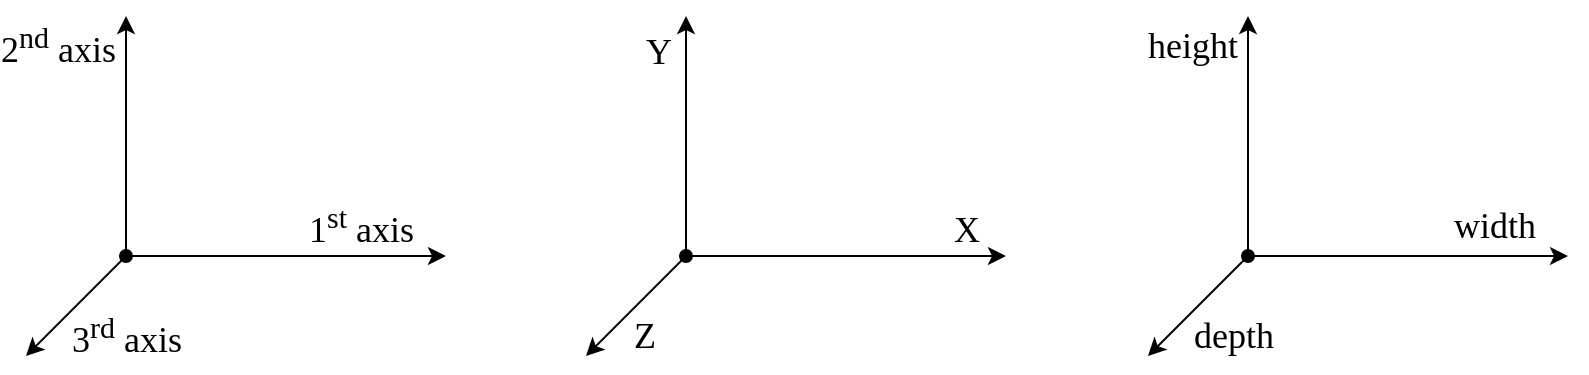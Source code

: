 <mxfile version="16.5.1" type="device"><diagram id="IulW4WTX1gy829L7mkmG" name="Page-1"><mxGraphModel dx="706" dy="446" grid="1" gridSize="10" guides="1" tooltips="1" connect="1" arrows="1" fold="1" page="1" pageScale="1" pageWidth="1100" pageHeight="850" math="0" shadow="0"><root><mxCell id="0"/><mxCell id="1" parent="0"/><mxCell id="phZSo0MRXo7aLX_ubmZk-1" value="" style="endArrow=classic;html=1;rounded=0;" edge="1" parent="1"><mxGeometry width="50" height="50" relative="1" as="geometry"><mxPoint x="79" y="160" as="sourcePoint"/><mxPoint x="79" y="40" as="targetPoint"/></mxGeometry></mxCell><mxCell id="phZSo0MRXo7aLX_ubmZk-2" value="" style="endArrow=classic;html=1;rounded=0;startArrow=oval;startFill=1;" edge="1" parent="1"><mxGeometry width="50" height="50" relative="1" as="geometry"><mxPoint x="79" y="160" as="sourcePoint"/><mxPoint x="239" y="160" as="targetPoint"/></mxGeometry></mxCell><mxCell id="phZSo0MRXo7aLX_ubmZk-3" value="" style="endArrow=classic;html=1;rounded=0;" edge="1" parent="1"><mxGeometry width="50" height="50" relative="1" as="geometry"><mxPoint x="79" y="160" as="sourcePoint"/><mxPoint x="29" y="210" as="targetPoint"/></mxGeometry></mxCell><mxCell id="phZSo0MRXo7aLX_ubmZk-5" value="1&lt;sup&gt;st&lt;/sup&gt; axis" style="text;html=1;strokeColor=none;fillColor=none;align=right;verticalAlign=middle;whiteSpace=wrap;rounded=0;fontFamily=Calibri;fontSize=18;" vertex="1" parent="1"><mxGeometry x="170" y="130" width="55" height="30" as="geometry"/></mxCell><mxCell id="phZSo0MRXo7aLX_ubmZk-6" value="2&lt;sup&gt;nd&lt;/sup&gt; axis" style="text;html=1;strokeColor=none;fillColor=none;align=right;verticalAlign=middle;whiteSpace=wrap;rounded=0;fontFamily=Calibri;fontSize=18;" vertex="1" parent="1"><mxGeometry x="16" y="40" width="60" height="30" as="geometry"/></mxCell><mxCell id="phZSo0MRXo7aLX_ubmZk-7" value="3&lt;sup&gt;rd&lt;/sup&gt; axis" style="text;html=1;strokeColor=none;fillColor=none;align=left;verticalAlign=middle;whiteSpace=wrap;rounded=0;rotation=0;fontFamily=Calibri;fontSize=18;" vertex="1" parent="1"><mxGeometry x="50" y="190" width="70" height="20" as="geometry"/></mxCell><mxCell id="phZSo0MRXo7aLX_ubmZk-8" value="" style="endArrow=classic;html=1;rounded=0;" edge="1" parent="1"><mxGeometry width="50" height="50" relative="1" as="geometry"><mxPoint x="359" y="160" as="sourcePoint"/><mxPoint x="359" y="40" as="targetPoint"/></mxGeometry></mxCell><mxCell id="phZSo0MRXo7aLX_ubmZk-9" value="" style="endArrow=classic;html=1;rounded=0;startArrow=oval;startFill=1;" edge="1" parent="1"><mxGeometry width="50" height="50" relative="1" as="geometry"><mxPoint x="359" y="160" as="sourcePoint"/><mxPoint x="519" y="160" as="targetPoint"/></mxGeometry></mxCell><mxCell id="phZSo0MRXo7aLX_ubmZk-10" value="" style="endArrow=classic;html=1;rounded=0;" edge="1" parent="1"><mxGeometry width="50" height="50" relative="1" as="geometry"><mxPoint x="359" y="160" as="sourcePoint"/><mxPoint x="309" y="210" as="targetPoint"/></mxGeometry></mxCell><mxCell id="phZSo0MRXo7aLX_ubmZk-11" value="X" style="text;html=1;strokeColor=none;fillColor=none;align=right;verticalAlign=middle;whiteSpace=wrap;rounded=0;fontFamily=Calibri;fontSize=18;" vertex="1" parent="1"><mxGeometry x="489" y="137" width="19" height="20" as="geometry"/></mxCell><mxCell id="phZSo0MRXo7aLX_ubmZk-12" value="Y" style="text;html=1;strokeColor=none;fillColor=none;align=right;verticalAlign=middle;whiteSpace=wrap;rounded=0;fontFamily=Calibri;fontSize=18;" vertex="1" parent="1"><mxGeometry x="334" y="43" width="20" height="30" as="geometry"/></mxCell><mxCell id="phZSo0MRXo7aLX_ubmZk-13" value="Z" style="text;html=1;strokeColor=none;fillColor=none;align=left;verticalAlign=middle;whiteSpace=wrap;rounded=0;rotation=0;fontFamily=Calibri;fontSize=18;" vertex="1" parent="1"><mxGeometry x="330.5" y="190" width="27" height="20" as="geometry"/></mxCell><mxCell id="phZSo0MRXo7aLX_ubmZk-24" value="" style="endArrow=classic;html=1;rounded=0;" edge="1" parent="1"><mxGeometry width="50" height="50" relative="1" as="geometry"><mxPoint x="640" y="160" as="sourcePoint"/><mxPoint x="640" y="40.0" as="targetPoint"/></mxGeometry></mxCell><mxCell id="phZSo0MRXo7aLX_ubmZk-25" value="" style="endArrow=classic;html=1;rounded=0;startArrow=oval;startFill=1;" edge="1" parent="1"><mxGeometry width="50" height="50" relative="1" as="geometry"><mxPoint x="640" y="160" as="sourcePoint"/><mxPoint x="800" y="160" as="targetPoint"/></mxGeometry></mxCell><mxCell id="phZSo0MRXo7aLX_ubmZk-26" value="" style="endArrow=classic;html=1;rounded=0;" edge="1" parent="1"><mxGeometry width="50" height="50" relative="1" as="geometry"><mxPoint x="640" y="160" as="sourcePoint"/><mxPoint x="590" y="210" as="targetPoint"/></mxGeometry></mxCell><mxCell id="phZSo0MRXo7aLX_ubmZk-27" value="width" style="text;html=1;strokeColor=none;fillColor=none;align=right;verticalAlign=middle;whiteSpace=wrap;rounded=0;fontFamily=Calibri;fontSize=18;" vertex="1" parent="1"><mxGeometry x="731" y="130" width="55" height="30" as="geometry"/></mxCell><mxCell id="phZSo0MRXo7aLX_ubmZk-28" value="height" style="text;html=1;strokeColor=none;fillColor=none;align=right;verticalAlign=middle;whiteSpace=wrap;rounded=0;fontFamily=Calibri;fontSize=18;" vertex="1" parent="1"><mxGeometry x="577" y="40" width="60" height="30" as="geometry"/></mxCell><mxCell id="phZSo0MRXo7aLX_ubmZk-29" value="depth" style="text;html=1;strokeColor=none;fillColor=none;align=left;verticalAlign=middle;whiteSpace=wrap;rounded=0;rotation=0;fontFamily=Calibri;fontSize=18;" vertex="1" parent="1"><mxGeometry x="611" y="190" width="70" height="20" as="geometry"/></mxCell></root></mxGraphModel></diagram></mxfile>